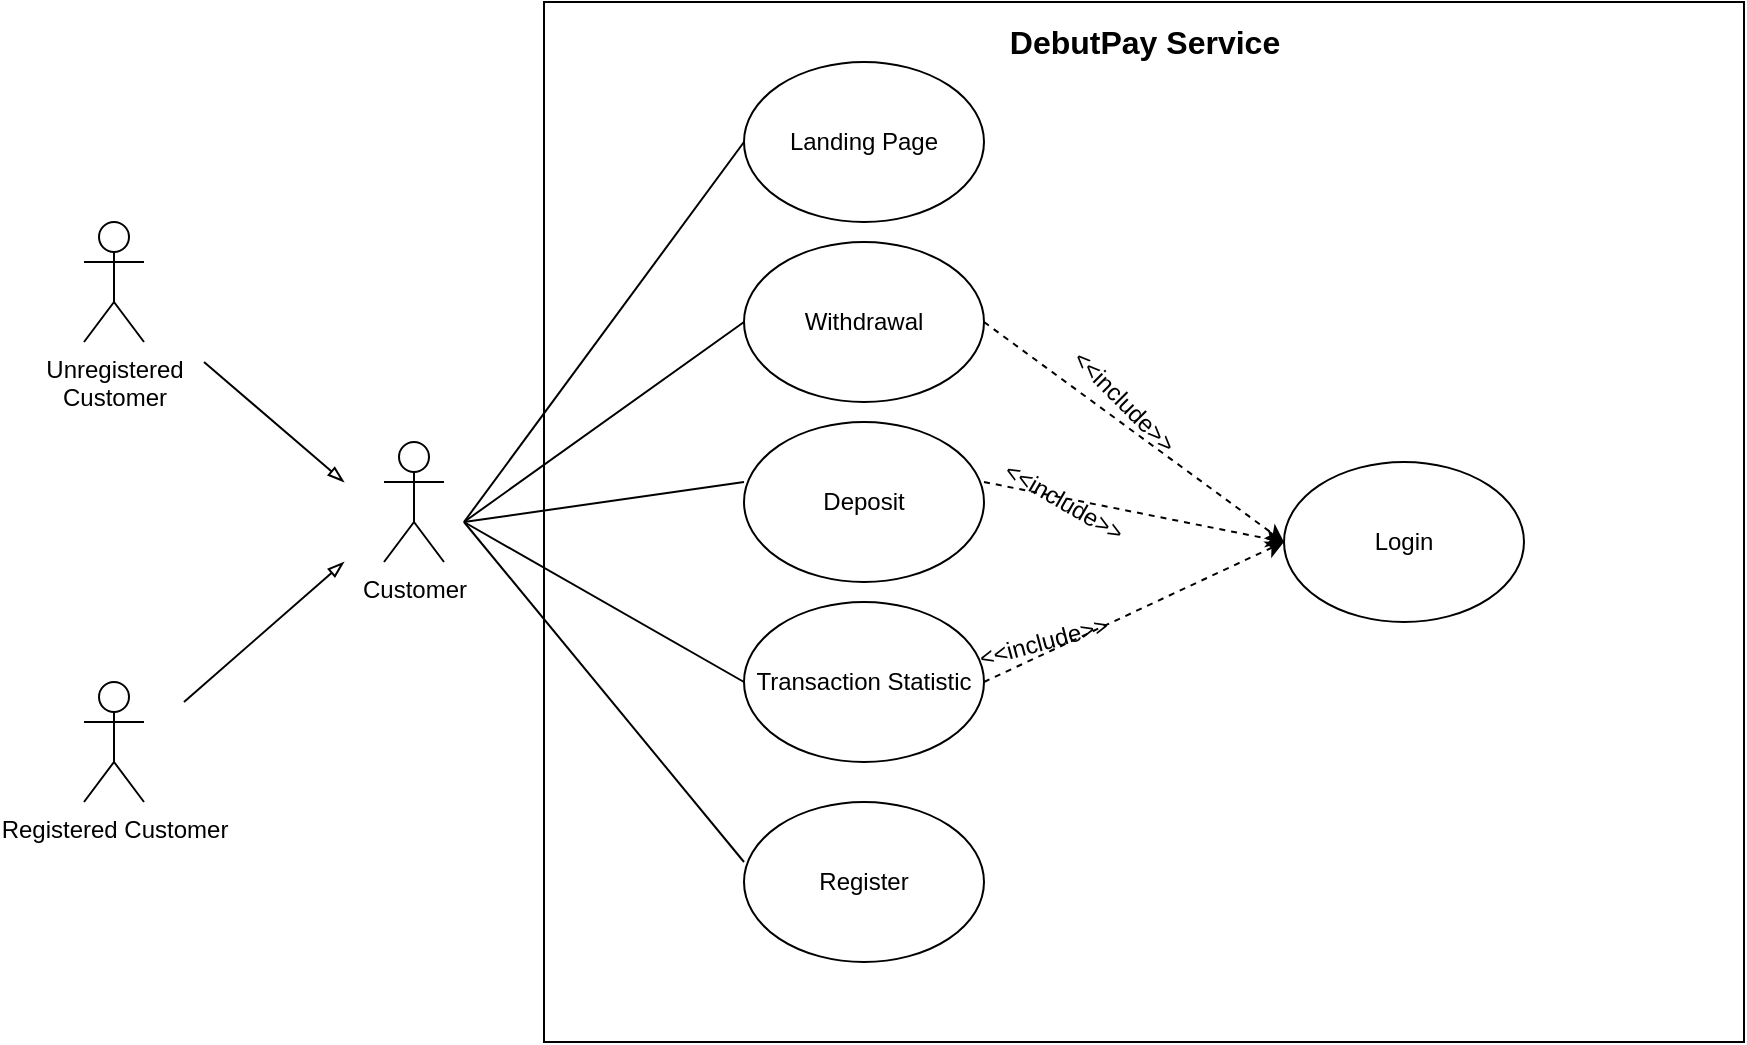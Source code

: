 <mxfile version="14.8.6"><diagram id="uCNrYxp_LAqoqoBaft_1" name="Page-1"><mxGraphModel dx="2272" dy="819" grid="1" gridSize="10" guides="1" tooltips="1" connect="1" arrows="1" fold="1" page="1" pageScale="1" pageWidth="850" pageHeight="1100" math="0" shadow="0"><root><mxCell id="0"/><mxCell id="1" parent="0"/><mxCell id="ZhzKYAg2RMNFSShLDZUC-1" value="" style="rounded=0;whiteSpace=wrap;html=1;" vertex="1" parent="1"><mxGeometry x="40" y="90" width="600" height="520" as="geometry"/></mxCell><mxCell id="ZhzKYAg2RMNFSShLDZUC-2" value="&lt;div&gt;Unregistered &lt;br&gt;&lt;/div&gt;&lt;div&gt;Customer&lt;/div&gt;" style="shape=umlActor;verticalLabelPosition=bottom;verticalAlign=top;html=1;outlineConnect=0;" vertex="1" parent="1"><mxGeometry x="-190" y="200" width="30" height="60" as="geometry"/></mxCell><mxCell id="ZhzKYAg2RMNFSShLDZUC-3" value="&lt;font style=&quot;font-size: 16px&quot;&gt;&lt;b&gt;DebutPay Service&lt;/b&gt;&lt;/font&gt;" style="text;html=1;strokeColor=none;fillColor=none;align=center;verticalAlign=middle;whiteSpace=wrap;rounded=0;" vertex="1" parent="1"><mxGeometry x="263.75" y="100" width="152.5" height="20" as="geometry"/></mxCell><mxCell id="ZhzKYAg2RMNFSShLDZUC-4" value="Registered Customer" style="shape=umlActor;verticalLabelPosition=bottom;verticalAlign=top;html=1;outlineConnect=0;" vertex="1" parent="1"><mxGeometry x="-190" y="430" width="30" height="60" as="geometry"/></mxCell><mxCell id="ZhzKYAg2RMNFSShLDZUC-7" value="Customer" style="shape=umlActor;verticalLabelPosition=bottom;verticalAlign=top;html=1;outlineConnect=0;" vertex="1" parent="1"><mxGeometry x="-40" y="310" width="30" height="60" as="geometry"/></mxCell><mxCell id="ZhzKYAg2RMNFSShLDZUC-8" value="" style="endArrow=blockThin;html=1;endFill=0;" edge="1" parent="1"><mxGeometry width="50" height="50" relative="1" as="geometry"><mxPoint x="-140" y="440" as="sourcePoint"/><mxPoint x="-60" y="370" as="targetPoint"/></mxGeometry></mxCell><mxCell id="ZhzKYAg2RMNFSShLDZUC-9" value="" style="endArrow=blockThin;html=1;endFill=0;" edge="1" parent="1"><mxGeometry width="50" height="50" relative="1" as="geometry"><mxPoint x="-130" y="270" as="sourcePoint"/><mxPoint x="-60" y="330" as="targetPoint"/></mxGeometry></mxCell><mxCell id="ZhzKYAg2RMNFSShLDZUC-11" value="" style="endArrow=none;html=1;entryX=0;entryY=0.5;entryDx=0;entryDy=0;" edge="1" parent="1"><mxGeometry width="50" height="50" relative="1" as="geometry"><mxPoint y="350" as="sourcePoint"/><mxPoint x="140.0" y="160" as="targetPoint"/></mxGeometry></mxCell><mxCell id="ZhzKYAg2RMNFSShLDZUC-14" value="" style="endArrow=none;html=1;entryX=0;entryY=0.5;entryDx=0;entryDy=0;" edge="1" parent="1"><mxGeometry width="50" height="50" relative="1" as="geometry"><mxPoint y="350" as="sourcePoint"/><mxPoint x="140.0" y="250.0" as="targetPoint"/></mxGeometry></mxCell><mxCell id="ZhzKYAg2RMNFSShLDZUC-15" value="" style="endArrow=none;html=1;entryX=0;entryY=0.5;entryDx=0;entryDy=0;" edge="1" parent="1"><mxGeometry width="50" height="50" relative="1" as="geometry"><mxPoint y="350" as="sourcePoint"/><mxPoint x="140" y="330" as="targetPoint"/></mxGeometry></mxCell><mxCell id="ZhzKYAg2RMNFSShLDZUC-18" value="" style="endArrow=none;html=1;entryX=0;entryY=0.5;entryDx=0;entryDy=0;" edge="1" parent="1"><mxGeometry width="50" height="50" relative="1" as="geometry"><mxPoint y="350" as="sourcePoint"/><mxPoint x="140" y="520" as="targetPoint"/></mxGeometry></mxCell><mxCell id="ZhzKYAg2RMNFSShLDZUC-21" value="" style="endArrow=classic;html=1;exitX=1;exitY=0.5;exitDx=0;exitDy=0;entryX=0;entryY=0.5;entryDx=0;entryDy=0;dashed=1;" edge="1" parent="1" target="ZhzKYAg2RMNFSShLDZUC-32"><mxGeometry width="50" height="50" relative="1" as="geometry"><mxPoint x="260" y="330" as="sourcePoint"/><mxPoint x="380.0" y="290.0" as="targetPoint"/></mxGeometry></mxCell><mxCell id="ZhzKYAg2RMNFSShLDZUC-22" value="&amp;lt;&amp;lt;include&amp;gt;&amp;gt;" style="text;html=1;strokeColor=none;fillColor=none;align=center;verticalAlign=middle;whiteSpace=wrap;rounded=0;rotation=45;" vertex="1" parent="1"><mxGeometry x="310" y="280" width="40" height="20" as="geometry"/></mxCell><mxCell id="ZhzKYAg2RMNFSShLDZUC-24" value="" style="endArrow=classic;html=1;exitX=1;exitY=0.5;exitDx=0;exitDy=0;dashed=1;" edge="1" parent="1"><mxGeometry width="50" height="50" relative="1" as="geometry"><mxPoint x="260.0" y="250.0" as="sourcePoint"/><mxPoint x="410" y="360" as="targetPoint"/></mxGeometry></mxCell><mxCell id="ZhzKYAg2RMNFSShLDZUC-25" value="&amp;lt;&amp;lt;include&amp;gt;&amp;gt;" style="text;html=1;strokeColor=none;fillColor=none;align=center;verticalAlign=middle;whiteSpace=wrap;rounded=0;rotation=30;" vertex="1" parent="1"><mxGeometry x="280" y="330" width="40" height="20" as="geometry"/></mxCell><mxCell id="ZhzKYAg2RMNFSShLDZUC-28" value="" style="endArrow=none;html=1;entryX=0;entryY=0.5;entryDx=0;entryDy=0;" edge="1" parent="1"><mxGeometry width="50" height="50" relative="1" as="geometry"><mxPoint y="350" as="sourcePoint"/><mxPoint x="140" y="430" as="targetPoint"/></mxGeometry></mxCell><mxCell id="ZhzKYAg2RMNFSShLDZUC-29" value="" style="endArrow=classic;html=1;exitX=1;exitY=0.5;exitDx=0;exitDy=0;entryX=0;entryY=0.5;entryDx=0;entryDy=0;dashed=1;" edge="1" parent="1" target="ZhzKYAg2RMNFSShLDZUC-32"><mxGeometry width="50" height="50" relative="1" as="geometry"><mxPoint x="260" y="430" as="sourcePoint"/><mxPoint x="380.0" y="290.0" as="targetPoint"/></mxGeometry></mxCell><mxCell id="ZhzKYAg2RMNFSShLDZUC-30" value="&amp;lt;&amp;lt;include&amp;gt;&amp;gt;" style="text;html=1;strokeColor=none;fillColor=none;align=center;verticalAlign=middle;whiteSpace=wrap;rounded=0;rotation=-15;" vertex="1" parent="1"><mxGeometry x="270" y="400" width="40" height="20" as="geometry"/></mxCell><mxCell id="ZhzKYAg2RMNFSShLDZUC-32" value="Login" style="ellipse;whiteSpace=wrap;html=1;" vertex="1" parent="1"><mxGeometry x="410" y="320" width="120" height="80" as="geometry"/></mxCell><mxCell id="ZhzKYAg2RMNFSShLDZUC-33" value="Landing Page" style="ellipse;whiteSpace=wrap;html=1;" vertex="1" parent="1"><mxGeometry x="140" y="120" width="120" height="80" as="geometry"/></mxCell><mxCell id="ZhzKYAg2RMNFSShLDZUC-34" value="Withdrawal" style="ellipse;whiteSpace=wrap;html=1;" vertex="1" parent="1"><mxGeometry x="140" y="210" width="120" height="80" as="geometry"/></mxCell><mxCell id="ZhzKYAg2RMNFSShLDZUC-35" value="Deposit" style="ellipse;whiteSpace=wrap;html=1;" vertex="1" parent="1"><mxGeometry x="140" y="300" width="120" height="80" as="geometry"/></mxCell><mxCell id="ZhzKYAg2RMNFSShLDZUC-36" value="Transaction Statistic" style="ellipse;whiteSpace=wrap;html=1;" vertex="1" parent="1"><mxGeometry x="140" y="390" width="120" height="80" as="geometry"/></mxCell><mxCell id="ZhzKYAg2RMNFSShLDZUC-37" value="Register" style="ellipse;whiteSpace=wrap;html=1;" vertex="1" parent="1"><mxGeometry x="140" y="490" width="120" height="80" as="geometry"/></mxCell></root></mxGraphModel></diagram></mxfile>